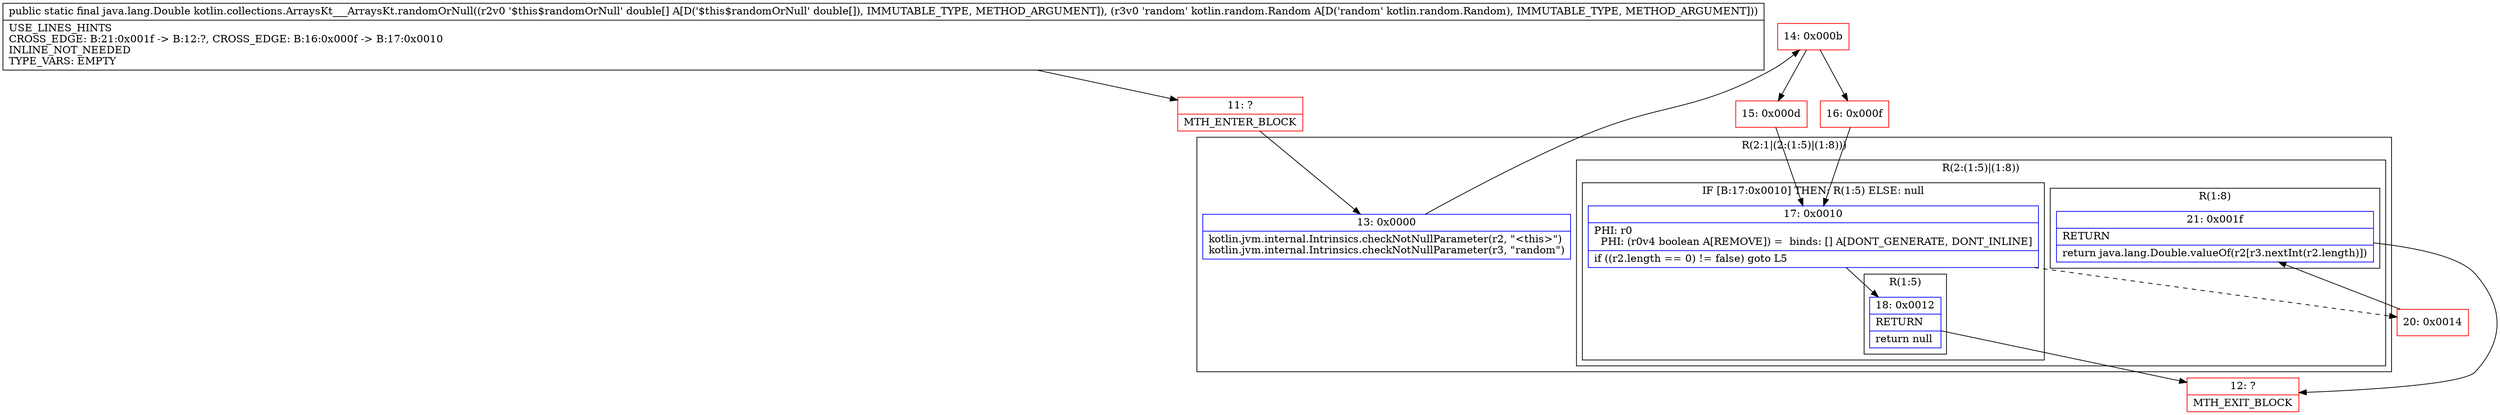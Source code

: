 digraph "CFG forkotlin.collections.ArraysKt___ArraysKt.randomOrNull([DLkotlin\/random\/Random;)Ljava\/lang\/Double;" {
subgraph cluster_Region_1638570469 {
label = "R(2:1|(2:(1:5)|(1:8)))";
node [shape=record,color=blue];
Node_13 [shape=record,label="{13\:\ 0x0000|kotlin.jvm.internal.Intrinsics.checkNotNullParameter(r2, \"\<this\>\")\lkotlin.jvm.internal.Intrinsics.checkNotNullParameter(r3, \"random\")\l}"];
subgraph cluster_Region_1373810282 {
label = "R(2:(1:5)|(1:8))";
node [shape=record,color=blue];
subgraph cluster_IfRegion_1371746411 {
label = "IF [B:17:0x0010] THEN: R(1:5) ELSE: null";
node [shape=record,color=blue];
Node_17 [shape=record,label="{17\:\ 0x0010|PHI: r0 \l  PHI: (r0v4 boolean A[REMOVE]) =  binds: [] A[DONT_GENERATE, DONT_INLINE]\l|if ((r2.length == 0) != false) goto L5\l}"];
subgraph cluster_Region_1591553240 {
label = "R(1:5)";
node [shape=record,color=blue];
Node_18 [shape=record,label="{18\:\ 0x0012|RETURN\l|return null\l}"];
}
}
subgraph cluster_Region_1804460887 {
label = "R(1:8)";
node [shape=record,color=blue];
Node_21 [shape=record,label="{21\:\ 0x001f|RETURN\l|return java.lang.Double.valueOf(r2[r3.nextInt(r2.length)])\l}"];
}
}
}
Node_11 [shape=record,color=red,label="{11\:\ ?|MTH_ENTER_BLOCK\l}"];
Node_14 [shape=record,color=red,label="{14\:\ 0x000b}"];
Node_15 [shape=record,color=red,label="{15\:\ 0x000d}"];
Node_12 [shape=record,color=red,label="{12\:\ ?|MTH_EXIT_BLOCK\l}"];
Node_20 [shape=record,color=red,label="{20\:\ 0x0014}"];
Node_16 [shape=record,color=red,label="{16\:\ 0x000f}"];
MethodNode[shape=record,label="{public static final java.lang.Double kotlin.collections.ArraysKt___ArraysKt.randomOrNull((r2v0 '$this$randomOrNull' double[] A[D('$this$randomOrNull' double[]), IMMUTABLE_TYPE, METHOD_ARGUMENT]), (r3v0 'random' kotlin.random.Random A[D('random' kotlin.random.Random), IMMUTABLE_TYPE, METHOD_ARGUMENT]))  | USE_LINES_HINTS\lCROSS_EDGE: B:21:0x001f \-\> B:12:?, CROSS_EDGE: B:16:0x000f \-\> B:17:0x0010\lINLINE_NOT_NEEDED\lTYPE_VARS: EMPTY\l}"];
MethodNode -> Node_11;Node_13 -> Node_14;
Node_17 -> Node_18;
Node_17 -> Node_20[style=dashed];
Node_18 -> Node_12;
Node_21 -> Node_12;
Node_11 -> Node_13;
Node_14 -> Node_15;
Node_14 -> Node_16;
Node_15 -> Node_17;
Node_20 -> Node_21;
Node_16 -> Node_17;
}

